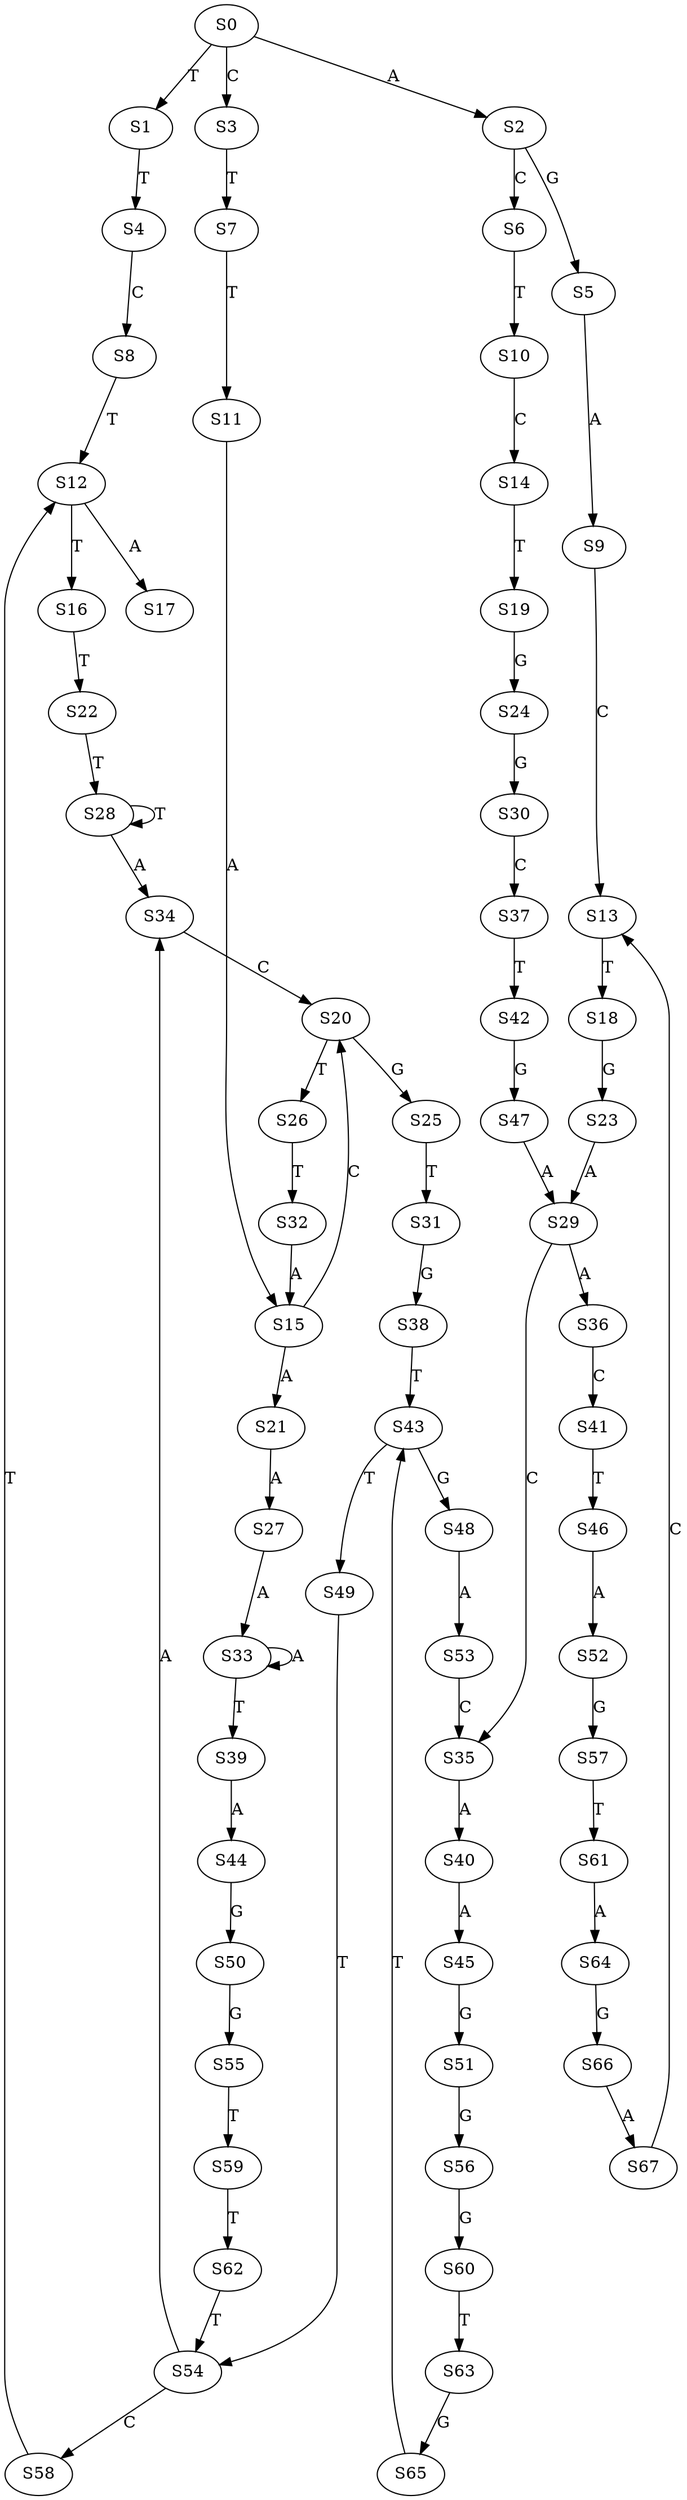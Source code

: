 strict digraph  {
	S0 -> S1 [ label = T ];
	S0 -> S2 [ label = A ];
	S0 -> S3 [ label = C ];
	S1 -> S4 [ label = T ];
	S2 -> S5 [ label = G ];
	S2 -> S6 [ label = C ];
	S3 -> S7 [ label = T ];
	S4 -> S8 [ label = C ];
	S5 -> S9 [ label = A ];
	S6 -> S10 [ label = T ];
	S7 -> S11 [ label = T ];
	S8 -> S12 [ label = T ];
	S9 -> S13 [ label = C ];
	S10 -> S14 [ label = C ];
	S11 -> S15 [ label = A ];
	S12 -> S16 [ label = T ];
	S12 -> S17 [ label = A ];
	S13 -> S18 [ label = T ];
	S14 -> S19 [ label = T ];
	S15 -> S20 [ label = C ];
	S15 -> S21 [ label = A ];
	S16 -> S22 [ label = T ];
	S18 -> S23 [ label = G ];
	S19 -> S24 [ label = G ];
	S20 -> S25 [ label = G ];
	S20 -> S26 [ label = T ];
	S21 -> S27 [ label = A ];
	S22 -> S28 [ label = T ];
	S23 -> S29 [ label = A ];
	S24 -> S30 [ label = G ];
	S25 -> S31 [ label = T ];
	S26 -> S32 [ label = T ];
	S27 -> S33 [ label = A ];
	S28 -> S34 [ label = A ];
	S28 -> S28 [ label = T ];
	S29 -> S35 [ label = C ];
	S29 -> S36 [ label = A ];
	S30 -> S37 [ label = C ];
	S31 -> S38 [ label = G ];
	S32 -> S15 [ label = A ];
	S33 -> S39 [ label = T ];
	S33 -> S33 [ label = A ];
	S34 -> S20 [ label = C ];
	S35 -> S40 [ label = A ];
	S36 -> S41 [ label = C ];
	S37 -> S42 [ label = T ];
	S38 -> S43 [ label = T ];
	S39 -> S44 [ label = A ];
	S40 -> S45 [ label = A ];
	S41 -> S46 [ label = T ];
	S42 -> S47 [ label = G ];
	S43 -> S48 [ label = G ];
	S43 -> S49 [ label = T ];
	S44 -> S50 [ label = G ];
	S45 -> S51 [ label = G ];
	S46 -> S52 [ label = A ];
	S47 -> S29 [ label = A ];
	S48 -> S53 [ label = A ];
	S49 -> S54 [ label = T ];
	S50 -> S55 [ label = G ];
	S51 -> S56 [ label = G ];
	S52 -> S57 [ label = G ];
	S53 -> S35 [ label = C ];
	S54 -> S58 [ label = C ];
	S54 -> S34 [ label = A ];
	S55 -> S59 [ label = T ];
	S56 -> S60 [ label = G ];
	S57 -> S61 [ label = T ];
	S58 -> S12 [ label = T ];
	S59 -> S62 [ label = T ];
	S60 -> S63 [ label = T ];
	S61 -> S64 [ label = A ];
	S62 -> S54 [ label = T ];
	S63 -> S65 [ label = G ];
	S64 -> S66 [ label = G ];
	S65 -> S43 [ label = T ];
	S66 -> S67 [ label = A ];
	S67 -> S13 [ label = C ];
}
